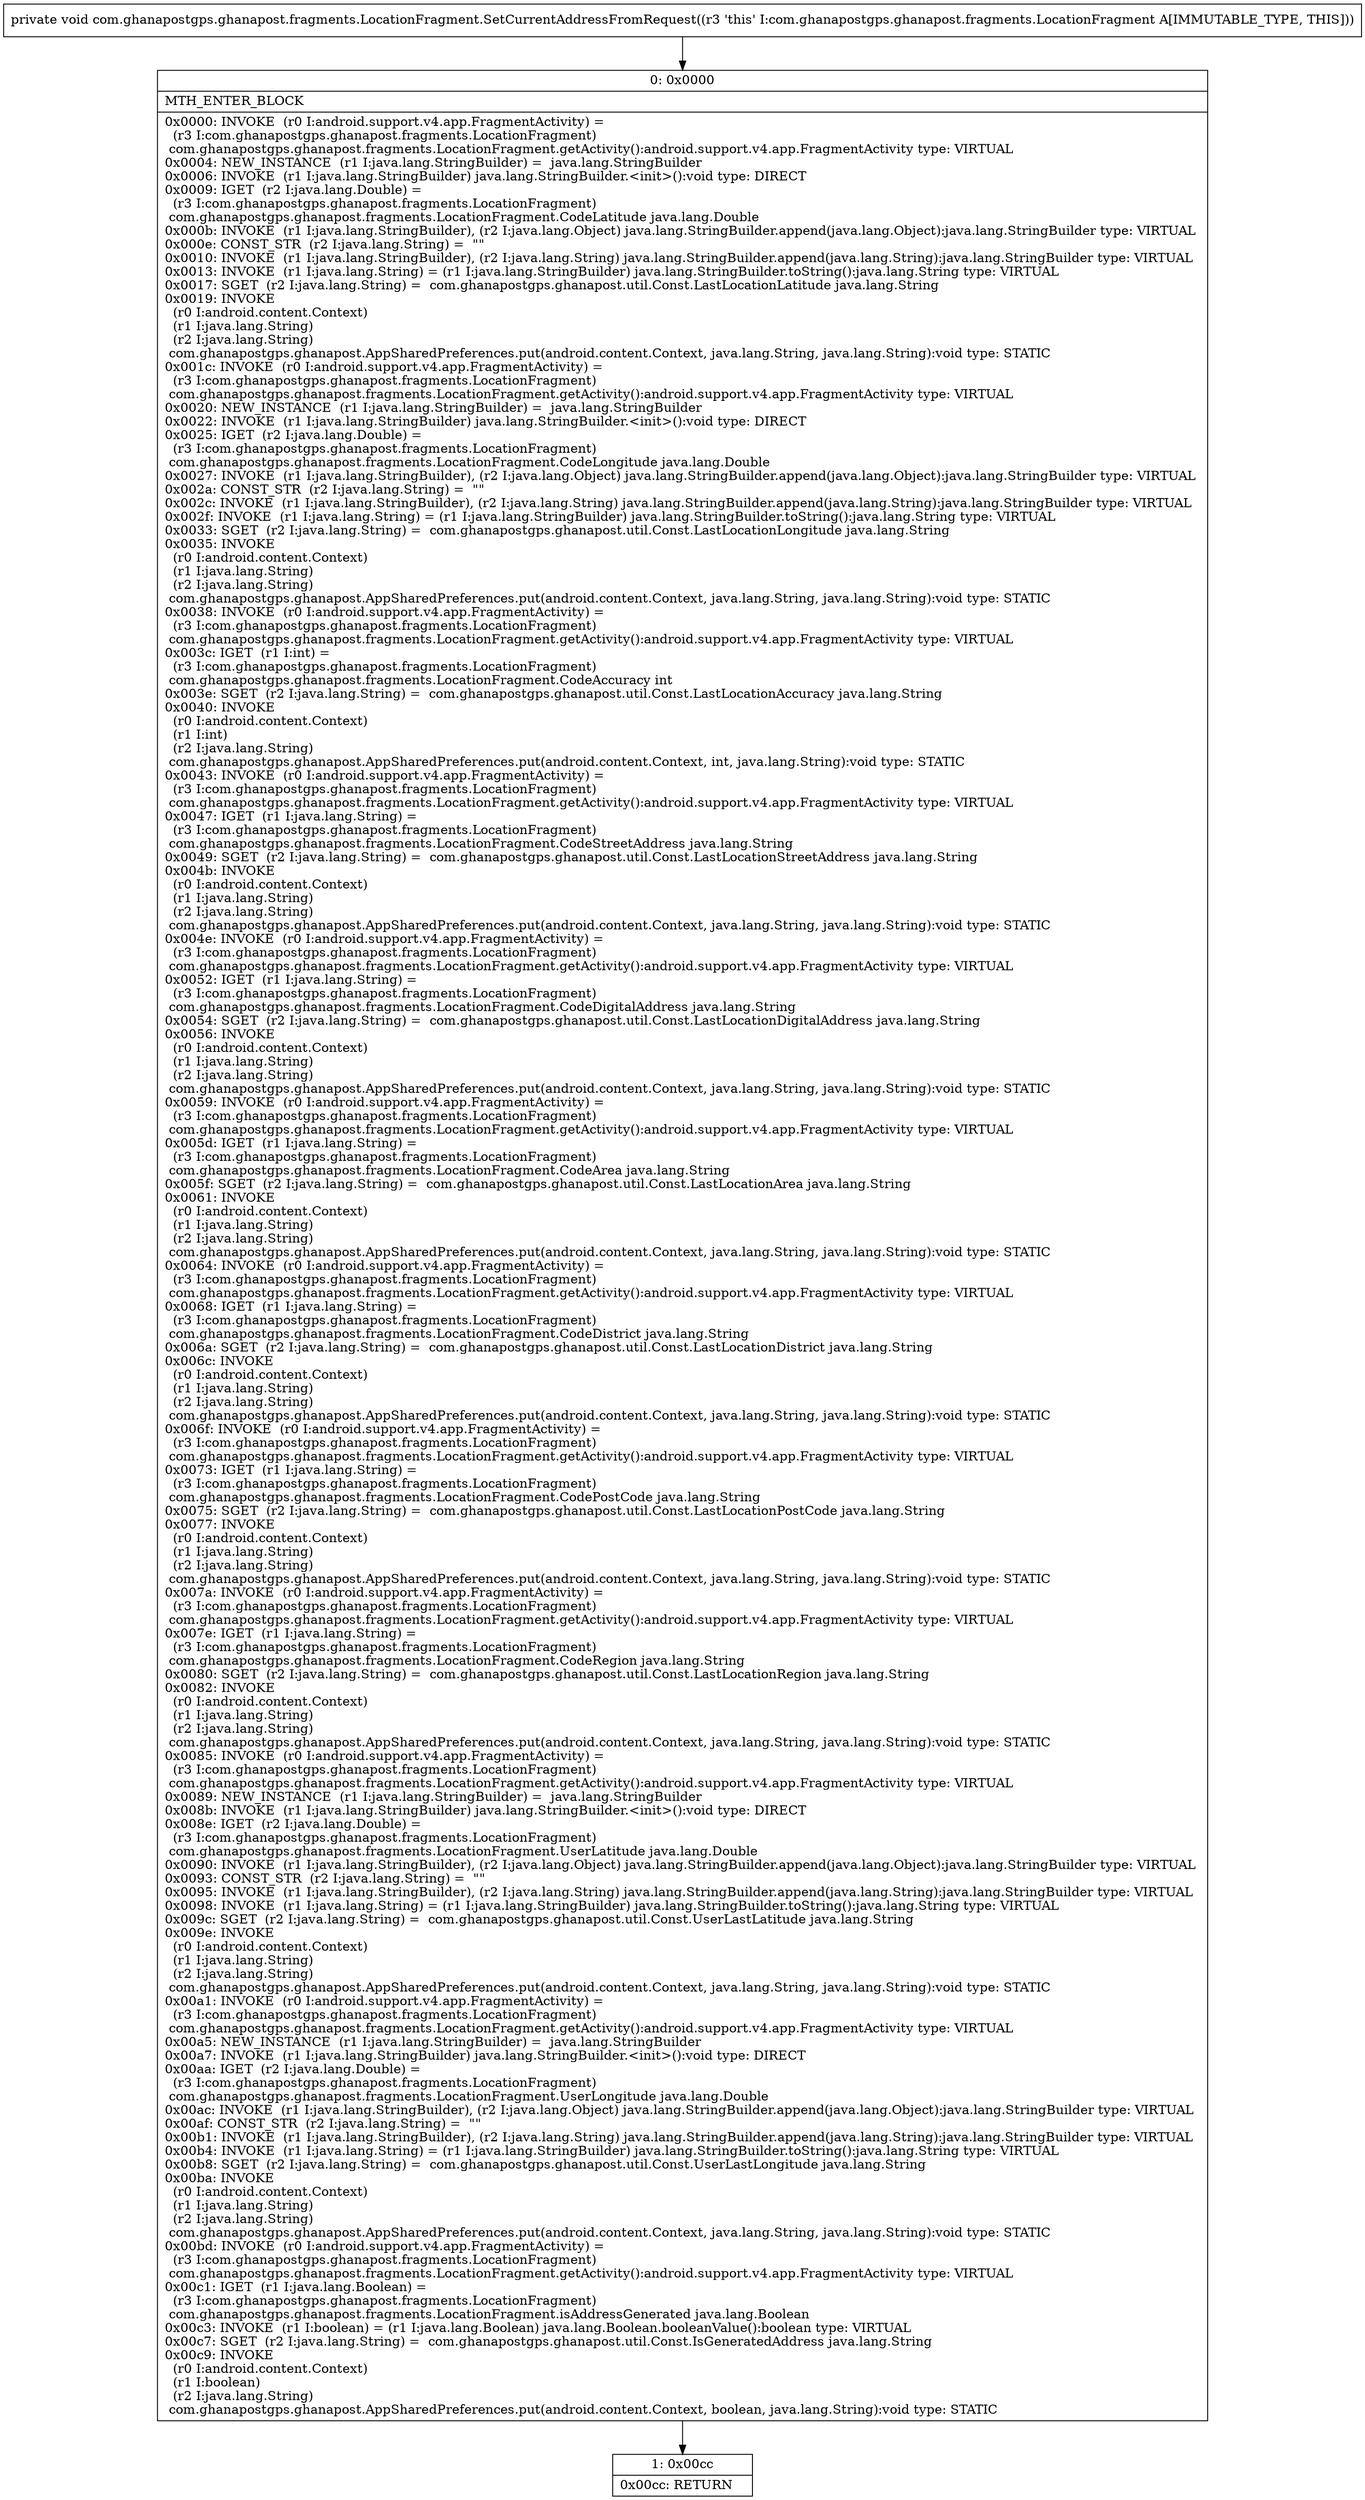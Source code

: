 digraph "CFG forcom.ghanapostgps.ghanapost.fragments.LocationFragment.SetCurrentAddressFromRequest()V" {
Node_0 [shape=record,label="{0\:\ 0x0000|MTH_ENTER_BLOCK\l|0x0000: INVOKE  (r0 I:android.support.v4.app.FragmentActivity) = \l  (r3 I:com.ghanapostgps.ghanapost.fragments.LocationFragment)\l com.ghanapostgps.ghanapost.fragments.LocationFragment.getActivity():android.support.v4.app.FragmentActivity type: VIRTUAL \l0x0004: NEW_INSTANCE  (r1 I:java.lang.StringBuilder) =  java.lang.StringBuilder \l0x0006: INVOKE  (r1 I:java.lang.StringBuilder) java.lang.StringBuilder.\<init\>():void type: DIRECT \l0x0009: IGET  (r2 I:java.lang.Double) = \l  (r3 I:com.ghanapostgps.ghanapost.fragments.LocationFragment)\l com.ghanapostgps.ghanapost.fragments.LocationFragment.CodeLatitude java.lang.Double \l0x000b: INVOKE  (r1 I:java.lang.StringBuilder), (r2 I:java.lang.Object) java.lang.StringBuilder.append(java.lang.Object):java.lang.StringBuilder type: VIRTUAL \l0x000e: CONST_STR  (r2 I:java.lang.String) =  \"\" \l0x0010: INVOKE  (r1 I:java.lang.StringBuilder), (r2 I:java.lang.String) java.lang.StringBuilder.append(java.lang.String):java.lang.StringBuilder type: VIRTUAL \l0x0013: INVOKE  (r1 I:java.lang.String) = (r1 I:java.lang.StringBuilder) java.lang.StringBuilder.toString():java.lang.String type: VIRTUAL \l0x0017: SGET  (r2 I:java.lang.String) =  com.ghanapostgps.ghanapost.util.Const.LastLocationLatitude java.lang.String \l0x0019: INVOKE  \l  (r0 I:android.content.Context)\l  (r1 I:java.lang.String)\l  (r2 I:java.lang.String)\l com.ghanapostgps.ghanapost.AppSharedPreferences.put(android.content.Context, java.lang.String, java.lang.String):void type: STATIC \l0x001c: INVOKE  (r0 I:android.support.v4.app.FragmentActivity) = \l  (r3 I:com.ghanapostgps.ghanapost.fragments.LocationFragment)\l com.ghanapostgps.ghanapost.fragments.LocationFragment.getActivity():android.support.v4.app.FragmentActivity type: VIRTUAL \l0x0020: NEW_INSTANCE  (r1 I:java.lang.StringBuilder) =  java.lang.StringBuilder \l0x0022: INVOKE  (r1 I:java.lang.StringBuilder) java.lang.StringBuilder.\<init\>():void type: DIRECT \l0x0025: IGET  (r2 I:java.lang.Double) = \l  (r3 I:com.ghanapostgps.ghanapost.fragments.LocationFragment)\l com.ghanapostgps.ghanapost.fragments.LocationFragment.CodeLongitude java.lang.Double \l0x0027: INVOKE  (r1 I:java.lang.StringBuilder), (r2 I:java.lang.Object) java.lang.StringBuilder.append(java.lang.Object):java.lang.StringBuilder type: VIRTUAL \l0x002a: CONST_STR  (r2 I:java.lang.String) =  \"\" \l0x002c: INVOKE  (r1 I:java.lang.StringBuilder), (r2 I:java.lang.String) java.lang.StringBuilder.append(java.lang.String):java.lang.StringBuilder type: VIRTUAL \l0x002f: INVOKE  (r1 I:java.lang.String) = (r1 I:java.lang.StringBuilder) java.lang.StringBuilder.toString():java.lang.String type: VIRTUAL \l0x0033: SGET  (r2 I:java.lang.String) =  com.ghanapostgps.ghanapost.util.Const.LastLocationLongitude java.lang.String \l0x0035: INVOKE  \l  (r0 I:android.content.Context)\l  (r1 I:java.lang.String)\l  (r2 I:java.lang.String)\l com.ghanapostgps.ghanapost.AppSharedPreferences.put(android.content.Context, java.lang.String, java.lang.String):void type: STATIC \l0x0038: INVOKE  (r0 I:android.support.v4.app.FragmentActivity) = \l  (r3 I:com.ghanapostgps.ghanapost.fragments.LocationFragment)\l com.ghanapostgps.ghanapost.fragments.LocationFragment.getActivity():android.support.v4.app.FragmentActivity type: VIRTUAL \l0x003c: IGET  (r1 I:int) = \l  (r3 I:com.ghanapostgps.ghanapost.fragments.LocationFragment)\l com.ghanapostgps.ghanapost.fragments.LocationFragment.CodeAccuracy int \l0x003e: SGET  (r2 I:java.lang.String) =  com.ghanapostgps.ghanapost.util.Const.LastLocationAccuracy java.lang.String \l0x0040: INVOKE  \l  (r0 I:android.content.Context)\l  (r1 I:int)\l  (r2 I:java.lang.String)\l com.ghanapostgps.ghanapost.AppSharedPreferences.put(android.content.Context, int, java.lang.String):void type: STATIC \l0x0043: INVOKE  (r0 I:android.support.v4.app.FragmentActivity) = \l  (r3 I:com.ghanapostgps.ghanapost.fragments.LocationFragment)\l com.ghanapostgps.ghanapost.fragments.LocationFragment.getActivity():android.support.v4.app.FragmentActivity type: VIRTUAL \l0x0047: IGET  (r1 I:java.lang.String) = \l  (r3 I:com.ghanapostgps.ghanapost.fragments.LocationFragment)\l com.ghanapostgps.ghanapost.fragments.LocationFragment.CodeStreetAddress java.lang.String \l0x0049: SGET  (r2 I:java.lang.String) =  com.ghanapostgps.ghanapost.util.Const.LastLocationStreetAddress java.lang.String \l0x004b: INVOKE  \l  (r0 I:android.content.Context)\l  (r1 I:java.lang.String)\l  (r2 I:java.lang.String)\l com.ghanapostgps.ghanapost.AppSharedPreferences.put(android.content.Context, java.lang.String, java.lang.String):void type: STATIC \l0x004e: INVOKE  (r0 I:android.support.v4.app.FragmentActivity) = \l  (r3 I:com.ghanapostgps.ghanapost.fragments.LocationFragment)\l com.ghanapostgps.ghanapost.fragments.LocationFragment.getActivity():android.support.v4.app.FragmentActivity type: VIRTUAL \l0x0052: IGET  (r1 I:java.lang.String) = \l  (r3 I:com.ghanapostgps.ghanapost.fragments.LocationFragment)\l com.ghanapostgps.ghanapost.fragments.LocationFragment.CodeDigitalAddress java.lang.String \l0x0054: SGET  (r2 I:java.lang.String) =  com.ghanapostgps.ghanapost.util.Const.LastLocationDigitalAddress java.lang.String \l0x0056: INVOKE  \l  (r0 I:android.content.Context)\l  (r1 I:java.lang.String)\l  (r2 I:java.lang.String)\l com.ghanapostgps.ghanapost.AppSharedPreferences.put(android.content.Context, java.lang.String, java.lang.String):void type: STATIC \l0x0059: INVOKE  (r0 I:android.support.v4.app.FragmentActivity) = \l  (r3 I:com.ghanapostgps.ghanapost.fragments.LocationFragment)\l com.ghanapostgps.ghanapost.fragments.LocationFragment.getActivity():android.support.v4.app.FragmentActivity type: VIRTUAL \l0x005d: IGET  (r1 I:java.lang.String) = \l  (r3 I:com.ghanapostgps.ghanapost.fragments.LocationFragment)\l com.ghanapostgps.ghanapost.fragments.LocationFragment.CodeArea java.lang.String \l0x005f: SGET  (r2 I:java.lang.String) =  com.ghanapostgps.ghanapost.util.Const.LastLocationArea java.lang.String \l0x0061: INVOKE  \l  (r0 I:android.content.Context)\l  (r1 I:java.lang.String)\l  (r2 I:java.lang.String)\l com.ghanapostgps.ghanapost.AppSharedPreferences.put(android.content.Context, java.lang.String, java.lang.String):void type: STATIC \l0x0064: INVOKE  (r0 I:android.support.v4.app.FragmentActivity) = \l  (r3 I:com.ghanapostgps.ghanapost.fragments.LocationFragment)\l com.ghanapostgps.ghanapost.fragments.LocationFragment.getActivity():android.support.v4.app.FragmentActivity type: VIRTUAL \l0x0068: IGET  (r1 I:java.lang.String) = \l  (r3 I:com.ghanapostgps.ghanapost.fragments.LocationFragment)\l com.ghanapostgps.ghanapost.fragments.LocationFragment.CodeDistrict java.lang.String \l0x006a: SGET  (r2 I:java.lang.String) =  com.ghanapostgps.ghanapost.util.Const.LastLocationDistrict java.lang.String \l0x006c: INVOKE  \l  (r0 I:android.content.Context)\l  (r1 I:java.lang.String)\l  (r2 I:java.lang.String)\l com.ghanapostgps.ghanapost.AppSharedPreferences.put(android.content.Context, java.lang.String, java.lang.String):void type: STATIC \l0x006f: INVOKE  (r0 I:android.support.v4.app.FragmentActivity) = \l  (r3 I:com.ghanapostgps.ghanapost.fragments.LocationFragment)\l com.ghanapostgps.ghanapost.fragments.LocationFragment.getActivity():android.support.v4.app.FragmentActivity type: VIRTUAL \l0x0073: IGET  (r1 I:java.lang.String) = \l  (r3 I:com.ghanapostgps.ghanapost.fragments.LocationFragment)\l com.ghanapostgps.ghanapost.fragments.LocationFragment.CodePostCode java.lang.String \l0x0075: SGET  (r2 I:java.lang.String) =  com.ghanapostgps.ghanapost.util.Const.LastLocationPostCode java.lang.String \l0x0077: INVOKE  \l  (r0 I:android.content.Context)\l  (r1 I:java.lang.String)\l  (r2 I:java.lang.String)\l com.ghanapostgps.ghanapost.AppSharedPreferences.put(android.content.Context, java.lang.String, java.lang.String):void type: STATIC \l0x007a: INVOKE  (r0 I:android.support.v4.app.FragmentActivity) = \l  (r3 I:com.ghanapostgps.ghanapost.fragments.LocationFragment)\l com.ghanapostgps.ghanapost.fragments.LocationFragment.getActivity():android.support.v4.app.FragmentActivity type: VIRTUAL \l0x007e: IGET  (r1 I:java.lang.String) = \l  (r3 I:com.ghanapostgps.ghanapost.fragments.LocationFragment)\l com.ghanapostgps.ghanapost.fragments.LocationFragment.CodeRegion java.lang.String \l0x0080: SGET  (r2 I:java.lang.String) =  com.ghanapostgps.ghanapost.util.Const.LastLocationRegion java.lang.String \l0x0082: INVOKE  \l  (r0 I:android.content.Context)\l  (r1 I:java.lang.String)\l  (r2 I:java.lang.String)\l com.ghanapostgps.ghanapost.AppSharedPreferences.put(android.content.Context, java.lang.String, java.lang.String):void type: STATIC \l0x0085: INVOKE  (r0 I:android.support.v4.app.FragmentActivity) = \l  (r3 I:com.ghanapostgps.ghanapost.fragments.LocationFragment)\l com.ghanapostgps.ghanapost.fragments.LocationFragment.getActivity():android.support.v4.app.FragmentActivity type: VIRTUAL \l0x0089: NEW_INSTANCE  (r1 I:java.lang.StringBuilder) =  java.lang.StringBuilder \l0x008b: INVOKE  (r1 I:java.lang.StringBuilder) java.lang.StringBuilder.\<init\>():void type: DIRECT \l0x008e: IGET  (r2 I:java.lang.Double) = \l  (r3 I:com.ghanapostgps.ghanapost.fragments.LocationFragment)\l com.ghanapostgps.ghanapost.fragments.LocationFragment.UserLatitude java.lang.Double \l0x0090: INVOKE  (r1 I:java.lang.StringBuilder), (r2 I:java.lang.Object) java.lang.StringBuilder.append(java.lang.Object):java.lang.StringBuilder type: VIRTUAL \l0x0093: CONST_STR  (r2 I:java.lang.String) =  \"\" \l0x0095: INVOKE  (r1 I:java.lang.StringBuilder), (r2 I:java.lang.String) java.lang.StringBuilder.append(java.lang.String):java.lang.StringBuilder type: VIRTUAL \l0x0098: INVOKE  (r1 I:java.lang.String) = (r1 I:java.lang.StringBuilder) java.lang.StringBuilder.toString():java.lang.String type: VIRTUAL \l0x009c: SGET  (r2 I:java.lang.String) =  com.ghanapostgps.ghanapost.util.Const.UserLastLatitude java.lang.String \l0x009e: INVOKE  \l  (r0 I:android.content.Context)\l  (r1 I:java.lang.String)\l  (r2 I:java.lang.String)\l com.ghanapostgps.ghanapost.AppSharedPreferences.put(android.content.Context, java.lang.String, java.lang.String):void type: STATIC \l0x00a1: INVOKE  (r0 I:android.support.v4.app.FragmentActivity) = \l  (r3 I:com.ghanapostgps.ghanapost.fragments.LocationFragment)\l com.ghanapostgps.ghanapost.fragments.LocationFragment.getActivity():android.support.v4.app.FragmentActivity type: VIRTUAL \l0x00a5: NEW_INSTANCE  (r1 I:java.lang.StringBuilder) =  java.lang.StringBuilder \l0x00a7: INVOKE  (r1 I:java.lang.StringBuilder) java.lang.StringBuilder.\<init\>():void type: DIRECT \l0x00aa: IGET  (r2 I:java.lang.Double) = \l  (r3 I:com.ghanapostgps.ghanapost.fragments.LocationFragment)\l com.ghanapostgps.ghanapost.fragments.LocationFragment.UserLongitude java.lang.Double \l0x00ac: INVOKE  (r1 I:java.lang.StringBuilder), (r2 I:java.lang.Object) java.lang.StringBuilder.append(java.lang.Object):java.lang.StringBuilder type: VIRTUAL \l0x00af: CONST_STR  (r2 I:java.lang.String) =  \"\" \l0x00b1: INVOKE  (r1 I:java.lang.StringBuilder), (r2 I:java.lang.String) java.lang.StringBuilder.append(java.lang.String):java.lang.StringBuilder type: VIRTUAL \l0x00b4: INVOKE  (r1 I:java.lang.String) = (r1 I:java.lang.StringBuilder) java.lang.StringBuilder.toString():java.lang.String type: VIRTUAL \l0x00b8: SGET  (r2 I:java.lang.String) =  com.ghanapostgps.ghanapost.util.Const.UserLastLongitude java.lang.String \l0x00ba: INVOKE  \l  (r0 I:android.content.Context)\l  (r1 I:java.lang.String)\l  (r2 I:java.lang.String)\l com.ghanapostgps.ghanapost.AppSharedPreferences.put(android.content.Context, java.lang.String, java.lang.String):void type: STATIC \l0x00bd: INVOKE  (r0 I:android.support.v4.app.FragmentActivity) = \l  (r3 I:com.ghanapostgps.ghanapost.fragments.LocationFragment)\l com.ghanapostgps.ghanapost.fragments.LocationFragment.getActivity():android.support.v4.app.FragmentActivity type: VIRTUAL \l0x00c1: IGET  (r1 I:java.lang.Boolean) = \l  (r3 I:com.ghanapostgps.ghanapost.fragments.LocationFragment)\l com.ghanapostgps.ghanapost.fragments.LocationFragment.isAddressGenerated java.lang.Boolean \l0x00c3: INVOKE  (r1 I:boolean) = (r1 I:java.lang.Boolean) java.lang.Boolean.booleanValue():boolean type: VIRTUAL \l0x00c7: SGET  (r2 I:java.lang.String) =  com.ghanapostgps.ghanapost.util.Const.IsGeneratedAddress java.lang.String \l0x00c9: INVOKE  \l  (r0 I:android.content.Context)\l  (r1 I:boolean)\l  (r2 I:java.lang.String)\l com.ghanapostgps.ghanapost.AppSharedPreferences.put(android.content.Context, boolean, java.lang.String):void type: STATIC \l}"];
Node_1 [shape=record,label="{1\:\ 0x00cc|0x00cc: RETURN   \l}"];
MethodNode[shape=record,label="{private void com.ghanapostgps.ghanapost.fragments.LocationFragment.SetCurrentAddressFromRequest((r3 'this' I:com.ghanapostgps.ghanapost.fragments.LocationFragment A[IMMUTABLE_TYPE, THIS])) }"];
MethodNode -> Node_0;
Node_0 -> Node_1;
}

